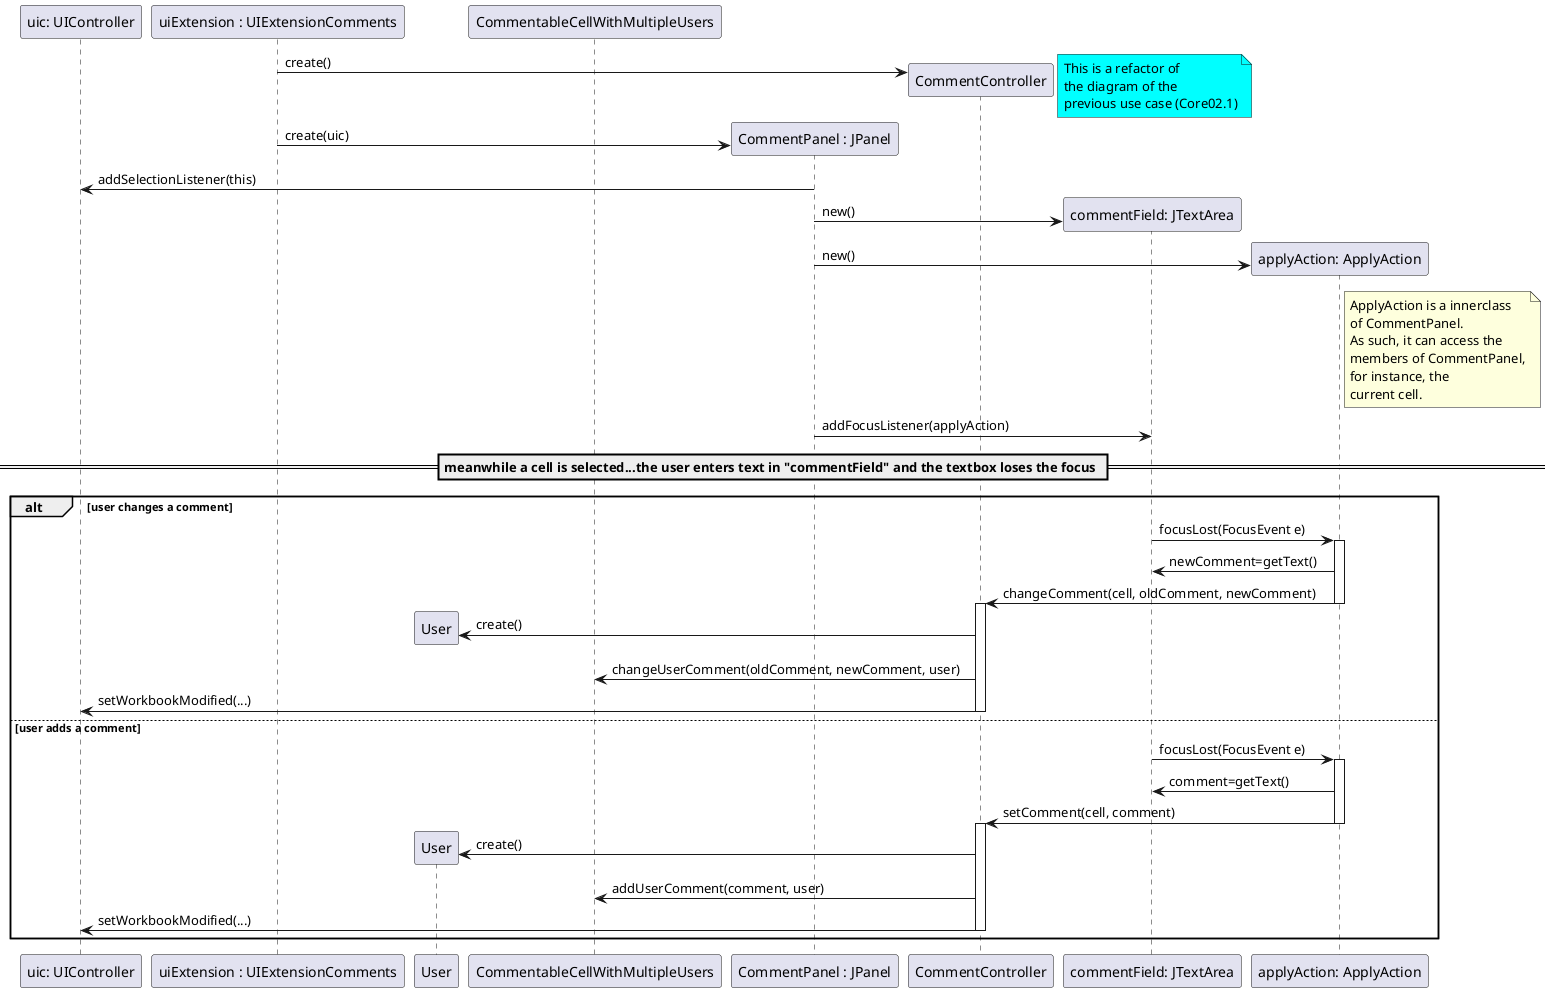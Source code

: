 @startuml core02_01_design3.png
    participant "uic: UIController" as uic
    participant "uiExtension : UIExtensionComments" as UIExt
    participant "User" as u
    participant "CommentableCellWithMultipleUsers" as cell
    participant "CommentPanel : JPanel" as cp
    participant "CommentController" as ctrl
    participant "commentField: JTextArea" as commentField
    participant "applyAction: ApplyAction" as applyAction
    
    create ctrl
    UIExt -> ctrl : create()

    note right #aqua
        This is a refactor of 
        the diagram of the 
        previous use case (Core02.1)
    end note

    create cp
    UIExt -> cp :  create(uic) 

    cp -> uic : addSelectionListener(this)
    
    create commentField
    cp -> commentField: new()

    create applyAction
    cp -> applyAction : new()

    note right of applyAction
        ApplyAction is a innerclass 
        of CommentPanel.
        As such, it can access the 
        members of CommentPanel,
        for instance, the
        current cell.
    end note

    cp -> commentField : addFocusListener(applyAction)

    == meanwhile a cell is selected...the user enters text in "commentField" and the textbox loses the focus ==

    alt user changes a comment
        commentField -> applyAction : focusLost(FocusEvent e)
        activate applyAction
        applyAction -> commentField : newComment=getText()
        applyAction -> ctrl : changeComment(cell, oldComment, newComment)
        deactivate applyAction

        activate ctrl
        create u
        ctrl -> u : create()
        ctrl -> cell : changeUserComment(oldComment, newComment, user)
        ctrl -> uic : setWorkbookModified(...)
        deactivate ctrl
    else user adds a comment
        commentField -> applyAction : focusLost(FocusEvent e)
        activate applyAction
        applyAction -> commentField : comment=getText()
        applyAction -> ctrl : setComment(cell, comment)
        deactivate applyAction
        activate ctrl
        create u
        ctrl -> u : create()
        ctrl -> cell : addUserComment(comment, user)
        
        ctrl -> uic : setWorkbookModified(...)
        deactivate ctrl
    end
@enduml